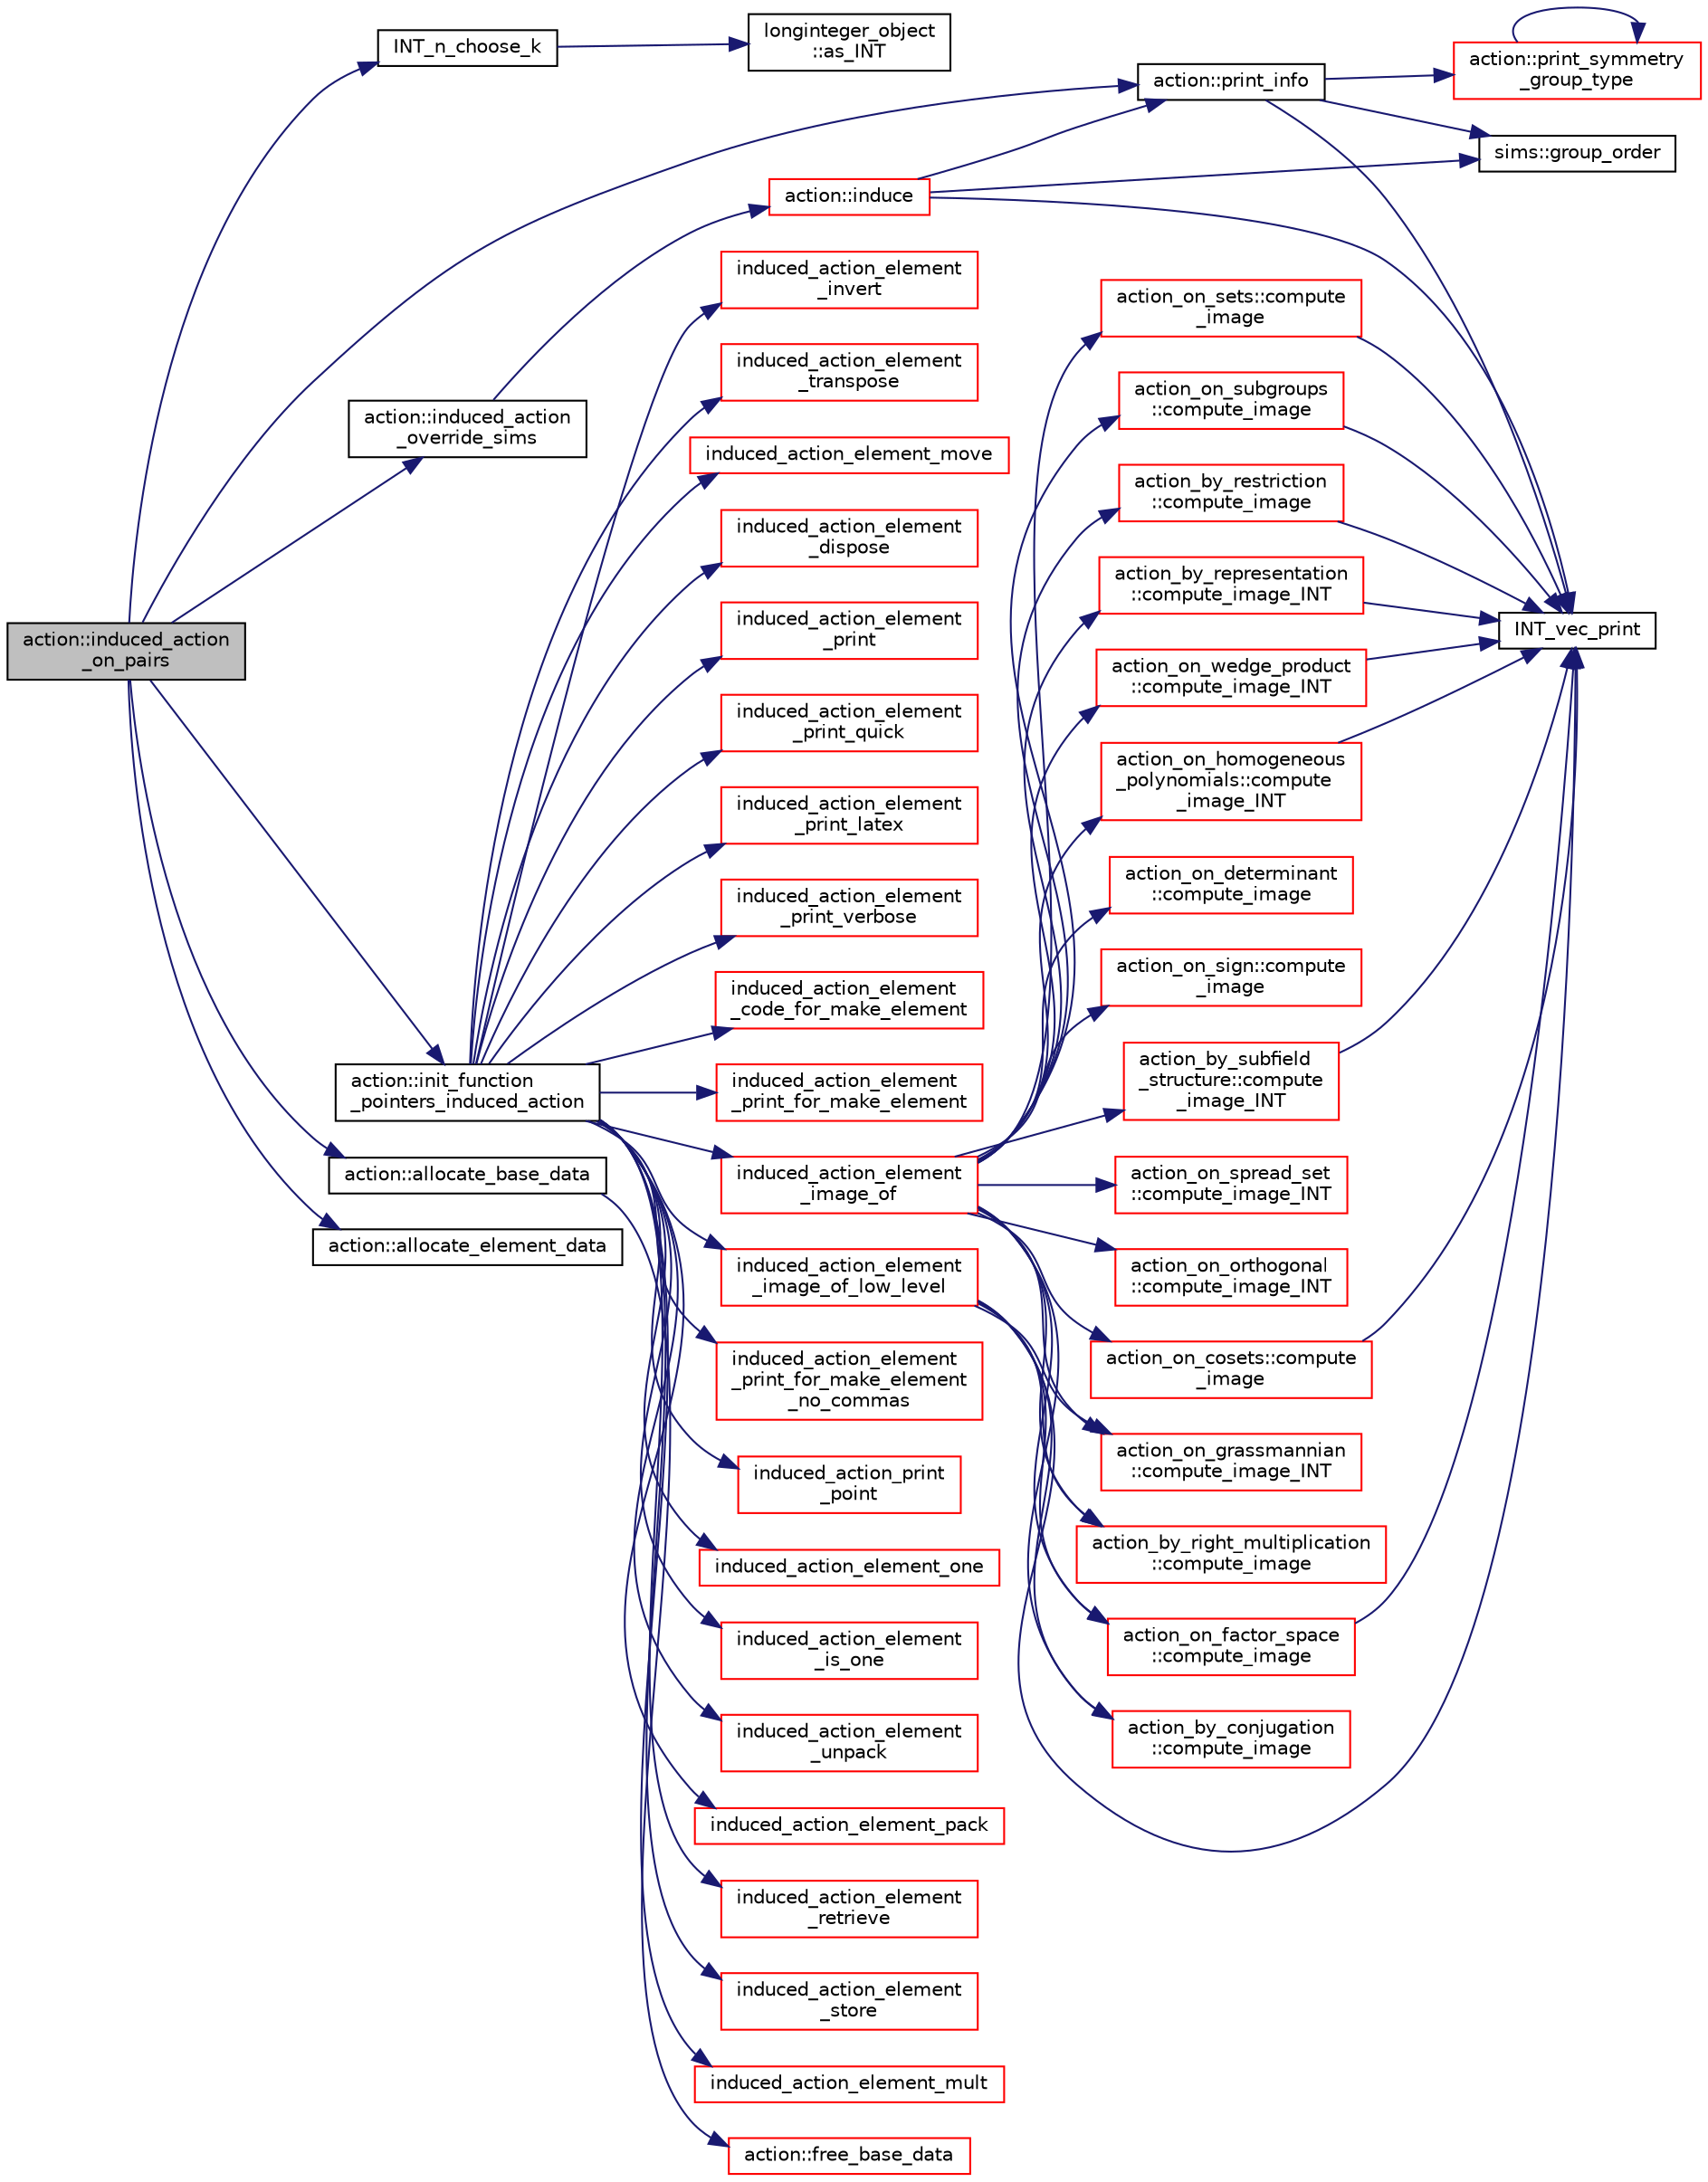 digraph "action::induced_action_on_pairs"
{
  edge [fontname="Helvetica",fontsize="10",labelfontname="Helvetica",labelfontsize="10"];
  node [fontname="Helvetica",fontsize="10",shape=record];
  rankdir="LR";
  Node22075 [label="action::induced_action\l_on_pairs",height=0.2,width=0.4,color="black", fillcolor="grey75", style="filled", fontcolor="black"];
  Node22075 -> Node22076 [color="midnightblue",fontsize="10",style="solid",fontname="Helvetica"];
  Node22076 [label="INT_n_choose_k",height=0.2,width=0.4,color="black", fillcolor="white", style="filled",URL="$d2/d7c/combinatorics_8_c.html#aa74adc702e59feadb839f44c0aaec8f6"];
  Node22076 -> Node22077 [color="midnightblue",fontsize="10",style="solid",fontname="Helvetica"];
  Node22077 [label="longinteger_object\l::as_INT",height=0.2,width=0.4,color="black", fillcolor="white", style="filled",URL="$dd/d7e/classlonginteger__object.html#afb992d4679a6741acc63c8bcba27971e"];
  Node22075 -> Node22078 [color="midnightblue",fontsize="10",style="solid",fontname="Helvetica"];
  Node22078 [label="action::init_function\l_pointers_induced_action",height=0.2,width=0.4,color="black", fillcolor="white", style="filled",URL="$d2/d86/classaction.html#a3b9287d084b24f7a3b9532a7589c58de"];
  Node22078 -> Node22079 [color="midnightblue",fontsize="10",style="solid",fontname="Helvetica"];
  Node22079 [label="induced_action_element\l_image_of",height=0.2,width=0.4,color="red", fillcolor="white", style="filled",URL="$dc/dd4/group__actions_8h.html#a821850d6c3988dd122de0489cd36f0f0"];
  Node22079 -> Node22080 [color="midnightblue",fontsize="10",style="solid",fontname="Helvetica"];
  Node22080 [label="action_by_right_multiplication\l::compute_image",height=0.2,width=0.4,color="red", fillcolor="white", style="filled",URL="$d5/daa/classaction__by__right__multiplication.html#a5407ada4c7d5a1775144fbaadbb8be8e"];
  Node22079 -> Node22106 [color="midnightblue",fontsize="10",style="solid",fontname="Helvetica"];
  Node22106 [label="action_by_restriction\l::compute_image",height=0.2,width=0.4,color="red", fillcolor="white", style="filled",URL="$d1/d7e/classaction__by__restriction.html#a2d669c0f0b3905fb5effc983c9fbb0cc"];
  Node22106 -> Node22083 [color="midnightblue",fontsize="10",style="solid",fontname="Helvetica"];
  Node22083 [label="INT_vec_print",height=0.2,width=0.4,color="black", fillcolor="white", style="filled",URL="$df/dbf/sajeeb_8_c.html#a79a5901af0b47dd0d694109543c027fe"];
  Node22079 -> Node22108 [color="midnightblue",fontsize="10",style="solid",fontname="Helvetica"];
  Node22108 [label="action_by_conjugation\l::compute_image",height=0.2,width=0.4,color="red", fillcolor="white", style="filled",URL="$d3/dda/classaction__by__conjugation.html#acd62853354e392089a10381a4f7c5ac6"];
  Node22079 -> Node22109 [color="midnightblue",fontsize="10",style="solid",fontname="Helvetica"];
  Node22109 [label="action_by_representation\l::compute_image_INT",height=0.2,width=0.4,color="red", fillcolor="white", style="filled",URL="$d1/d9d/classaction__by__representation.html#a8c6b43be13f3fa61c51d3c5f2a3411d4"];
  Node22109 -> Node22083 [color="midnightblue",fontsize="10",style="solid",fontname="Helvetica"];
  Node22079 -> Node22122 [color="midnightblue",fontsize="10",style="solid",fontname="Helvetica"];
  Node22122 [label="action_on_determinant\l::compute_image",height=0.2,width=0.4,color="red", fillcolor="white", style="filled",URL="$d4/d32/classaction__on__determinant.html#afc50562cf0aa95e81eb0062749dc3940"];
  Node22079 -> Node22139 [color="midnightblue",fontsize="10",style="solid",fontname="Helvetica"];
  Node22139 [label="action_on_sign::compute\l_image",height=0.2,width=0.4,color="red", fillcolor="white", style="filled",URL="$da/d06/classaction__on__sign.html#a50a03ddd12e5619d59aee3de0fb5930e"];
  Node22079 -> Node22140 [color="midnightblue",fontsize="10",style="solid",fontname="Helvetica"];
  Node22140 [label="action_on_grassmannian\l::compute_image_INT",height=0.2,width=0.4,color="red", fillcolor="white", style="filled",URL="$d9/ddf/classaction__on__grassmannian.html#a5379b51e0c1a96eaa1e087a8228604ca"];
  Node22079 -> Node22155 [color="midnightblue",fontsize="10",style="solid",fontname="Helvetica"];
  Node22155 [label="action_on_spread_set\l::compute_image_INT",height=0.2,width=0.4,color="red", fillcolor="white", style="filled",URL="$d2/d7a/classaction__on__spread__set.html#a424ae719c98b5d99978e60f8f2d65437"];
  Node22079 -> Node22185 [color="midnightblue",fontsize="10",style="solid",fontname="Helvetica"];
  Node22185 [label="action_on_orthogonal\l::compute_image_INT",height=0.2,width=0.4,color="red", fillcolor="white", style="filled",URL="$dc/d87/classaction__on__orthogonal.html#a53cee5a150163f7614151b9cd1fc06f3"];
  Node22079 -> Node22369 [color="midnightblue",fontsize="10",style="solid",fontname="Helvetica"];
  Node22369 [label="action_on_wedge_product\l::compute_image_INT",height=0.2,width=0.4,color="red", fillcolor="white", style="filled",URL="$d0/deb/classaction__on__wedge__product.html#a54b13528f0219a5c1a87386725cc9548"];
  Node22369 -> Node22083 [color="midnightblue",fontsize="10",style="solid",fontname="Helvetica"];
  Node22079 -> Node22373 [color="midnightblue",fontsize="10",style="solid",fontname="Helvetica"];
  Node22373 [label="action_on_homogeneous\l_polynomials::compute\l_image_INT",height=0.2,width=0.4,color="red", fillcolor="white", style="filled",URL="$d5/dd4/classaction__on__homogeneous__polynomials.html#a84c216eed330590e9ede771b560869ac"];
  Node22373 -> Node22083 [color="midnightblue",fontsize="10",style="solid",fontname="Helvetica"];
  Node22079 -> Node22414 [color="midnightblue",fontsize="10",style="solid",fontname="Helvetica"];
  Node22414 [label="action_by_subfield\l_structure::compute\l_image_INT",height=0.2,width=0.4,color="red", fillcolor="white", style="filled",URL="$dd/d67/classaction__by__subfield__structure.html#a63b664e5bd11f8ab01329da6916ee1e9"];
  Node22414 -> Node22083 [color="midnightblue",fontsize="10",style="solid",fontname="Helvetica"];
  Node22079 -> Node22416 [color="midnightblue",fontsize="10",style="solid",fontname="Helvetica"];
  Node22416 [label="action_on_cosets::compute\l_image",height=0.2,width=0.4,color="red", fillcolor="white", style="filled",URL="$d3/d72/classaction__on__cosets.html#a6c64ec61d7a0443041ca04ec17791dbd"];
  Node22416 -> Node22083 [color="midnightblue",fontsize="10",style="solid",fontname="Helvetica"];
  Node22079 -> Node22419 [color="midnightblue",fontsize="10",style="solid",fontname="Helvetica"];
  Node22419 [label="action_on_factor_space\l::compute_image",height=0.2,width=0.4,color="red", fillcolor="white", style="filled",URL="$d5/d25/classaction__on__factor__space.html#a217d66e7c82945006dbe143ad9c681b2"];
  Node22419 -> Node22083 [color="midnightblue",fontsize="10",style="solid",fontname="Helvetica"];
  Node22079 -> Node22425 [color="midnightblue",fontsize="10",style="solid",fontname="Helvetica"];
  Node22425 [label="action_on_sets::compute\l_image",height=0.2,width=0.4,color="red", fillcolor="white", style="filled",URL="$da/d37/classaction__on__sets.html#a4e97b6c049755220ec5a2ef12397da01"];
  Node22425 -> Node22083 [color="midnightblue",fontsize="10",style="solid",fontname="Helvetica"];
  Node22079 -> Node22430 [color="midnightblue",fontsize="10",style="solid",fontname="Helvetica"];
  Node22430 [label="action_on_subgroups\l::compute_image",height=0.2,width=0.4,color="red", fillcolor="white", style="filled",URL="$d6/da4/classaction__on__subgroups.html#a8d225ed63ea7287aecc5171cb2a49092"];
  Node22430 -> Node22083 [color="midnightblue",fontsize="10",style="solid",fontname="Helvetica"];
  Node22078 -> Node22484 [color="midnightblue",fontsize="10",style="solid",fontname="Helvetica"];
  Node22484 [label="induced_action_element\l_image_of_low_level",height=0.2,width=0.4,color="red", fillcolor="white", style="filled",URL="$dc/dd4/group__actions_8h.html#aa4bc5f68829829d9a41223c260c658c5"];
  Node22484 -> Node22083 [color="midnightblue",fontsize="10",style="solid",fontname="Helvetica"];
  Node22484 -> Node22080 [color="midnightblue",fontsize="10",style="solid",fontname="Helvetica"];
  Node22484 -> Node22108 [color="midnightblue",fontsize="10",style="solid",fontname="Helvetica"];
  Node22484 -> Node22140 [color="midnightblue",fontsize="10",style="solid",fontname="Helvetica"];
  Node22484 -> Node22419 [color="midnightblue",fontsize="10",style="solid",fontname="Helvetica"];
  Node22078 -> Node22486 [color="midnightblue",fontsize="10",style="solid",fontname="Helvetica"];
  Node22486 [label="induced_action_element_one",height=0.2,width=0.4,color="red", fillcolor="white", style="filled",URL="$dc/dd4/group__actions_8h.html#a11ad8abff8304e30e16403a1975a8aab"];
  Node22078 -> Node22488 [color="midnightblue",fontsize="10",style="solid",fontname="Helvetica"];
  Node22488 [label="induced_action_element\l_is_one",height=0.2,width=0.4,color="red", fillcolor="white", style="filled",URL="$dc/dd4/group__actions_8h.html#aadb6a2b56e25c82dd455de09bb4bda82"];
  Node22078 -> Node22492 [color="midnightblue",fontsize="10",style="solid",fontname="Helvetica"];
  Node22492 [label="induced_action_element\l_unpack",height=0.2,width=0.4,color="red", fillcolor="white", style="filled",URL="$dc/dd4/group__actions_8h.html#a99c6ddc3d11eeccddf87ca23badd1890"];
  Node22078 -> Node22495 [color="midnightblue",fontsize="10",style="solid",fontname="Helvetica"];
  Node22495 [label="induced_action_element_pack",height=0.2,width=0.4,color="red", fillcolor="white", style="filled",URL="$dc/dd4/group__actions_8h.html#aa80cbe650affcff950137367a431715f"];
  Node22078 -> Node22498 [color="midnightblue",fontsize="10",style="solid",fontname="Helvetica"];
  Node22498 [label="induced_action_element\l_retrieve",height=0.2,width=0.4,color="red", fillcolor="white", style="filled",URL="$dc/dd4/group__actions_8h.html#a9e51f4ab67af75d0a12a3eb7f211a5b4"];
  Node22078 -> Node22504 [color="midnightblue",fontsize="10",style="solid",fontname="Helvetica"];
  Node22504 [label="induced_action_element\l_store",height=0.2,width=0.4,color="red", fillcolor="white", style="filled",URL="$dc/dd4/group__actions_8h.html#a23d42fb239ba7e886b1fb9fc96f1a3be"];
  Node22078 -> Node22511 [color="midnightblue",fontsize="10",style="solid",fontname="Helvetica"];
  Node22511 [label="induced_action_element_mult",height=0.2,width=0.4,color="red", fillcolor="white", style="filled",URL="$dc/dd4/group__actions_8h.html#a7b00701d128922145960b4c15307113c"];
  Node22078 -> Node22513 [color="midnightblue",fontsize="10",style="solid",fontname="Helvetica"];
  Node22513 [label="induced_action_element\l_invert",height=0.2,width=0.4,color="red", fillcolor="white", style="filled",URL="$dc/dd4/group__actions_8h.html#a9b7e3c76b30897cb2b62a974e063ce12"];
  Node22078 -> Node22515 [color="midnightblue",fontsize="10",style="solid",fontname="Helvetica"];
  Node22515 [label="induced_action_element\l_transpose",height=0.2,width=0.4,color="red", fillcolor="white", style="filled",URL="$dc/dd4/group__actions_8h.html#ad1379970ade84fe3a44f26f5ec500db4"];
  Node22078 -> Node22518 [color="midnightblue",fontsize="10",style="solid",fontname="Helvetica"];
  Node22518 [label="induced_action_element_move",height=0.2,width=0.4,color="red", fillcolor="white", style="filled",URL="$dc/dd4/group__actions_8h.html#a7b319593ee737d9c1ab5bc6223377541"];
  Node22078 -> Node22520 [color="midnightblue",fontsize="10",style="solid",fontname="Helvetica"];
  Node22520 [label="induced_action_element\l_dispose",height=0.2,width=0.4,color="red", fillcolor="white", style="filled",URL="$dc/dd4/group__actions_8h.html#a5bf4e1daf5b0e799af9e065ab8046f99"];
  Node22078 -> Node22522 [color="midnightblue",fontsize="10",style="solid",fontname="Helvetica"];
  Node22522 [label="induced_action_element\l_print",height=0.2,width=0.4,color="red", fillcolor="white", style="filled",URL="$dc/dd4/group__actions_8h.html#a670952bd230bf34b82f276deab684d23"];
  Node22078 -> Node22526 [color="midnightblue",fontsize="10",style="solid",fontname="Helvetica"];
  Node22526 [label="induced_action_element\l_print_quick",height=0.2,width=0.4,color="red", fillcolor="white", style="filled",URL="$dc/dd4/group__actions_8h.html#a91760d711eca781aa4dbee22a5fc0168"];
  Node22078 -> Node22527 [color="midnightblue",fontsize="10",style="solid",fontname="Helvetica"];
  Node22527 [label="induced_action_element\l_print_latex",height=0.2,width=0.4,color="red", fillcolor="white", style="filled",URL="$dc/dd4/group__actions_8h.html#a962508fbbbac127426c42fe5d0f147ab"];
  Node22078 -> Node22530 [color="midnightblue",fontsize="10",style="solid",fontname="Helvetica"];
  Node22530 [label="induced_action_element\l_print_verbose",height=0.2,width=0.4,color="red", fillcolor="white", style="filled",URL="$dc/dd4/group__actions_8h.html#a647a452eeefdaed4834375175fec37fc"];
  Node22078 -> Node22532 [color="midnightblue",fontsize="10",style="solid",fontname="Helvetica"];
  Node22532 [label="induced_action_element\l_code_for_make_element",height=0.2,width=0.4,color="red", fillcolor="white", style="filled",URL="$dc/dd4/group__actions_8h.html#af1c12dd980d376e72daaf9a383cebfdc"];
  Node22078 -> Node22534 [color="midnightblue",fontsize="10",style="solid",fontname="Helvetica"];
  Node22534 [label="induced_action_element\l_print_for_make_element",height=0.2,width=0.4,color="red", fillcolor="white", style="filled",URL="$dc/dd4/group__actions_8h.html#ad7e7ef951b164a7084837401e3dbc400"];
  Node22078 -> Node22536 [color="midnightblue",fontsize="10",style="solid",fontname="Helvetica"];
  Node22536 [label="induced_action_element\l_print_for_make_element\l_no_commas",height=0.2,width=0.4,color="red", fillcolor="white", style="filled",URL="$dc/dd4/group__actions_8h.html#ae151544128a85b12466172340404b955"];
  Node22078 -> Node22538 [color="midnightblue",fontsize="10",style="solid",fontname="Helvetica"];
  Node22538 [label="induced_action_print\l_point",height=0.2,width=0.4,color="red", fillcolor="white", style="filled",URL="$dc/dd4/group__actions_8h.html#af15373c64f9e8d33dd3c448d98cc2382"];
  Node22075 -> Node22540 [color="midnightblue",fontsize="10",style="solid",fontname="Helvetica"];
  Node22540 [label="action::allocate_base_data",height=0.2,width=0.4,color="black", fillcolor="white", style="filled",URL="$d2/d86/classaction.html#a345fa8dfbb60c8a100ab4dd80a966b1b"];
  Node22540 -> Node22541 [color="midnightblue",fontsize="10",style="solid",fontname="Helvetica"];
  Node22541 [label="action::free_base_data",height=0.2,width=0.4,color="red", fillcolor="white", style="filled",URL="$d2/d86/classaction.html#a27aa9e5940cc8e08da6727927d0798a8"];
  Node22075 -> Node22543 [color="midnightblue",fontsize="10",style="solid",fontname="Helvetica"];
  Node22543 [label="action::allocate_element_data",height=0.2,width=0.4,color="black", fillcolor="white", style="filled",URL="$d2/d86/classaction.html#adc5f98db8315bfd17fcd2fbb437d8f60"];
  Node22075 -> Node22544 [color="midnightblue",fontsize="10",style="solid",fontname="Helvetica"];
  Node22544 [label="action::induced_action\l_override_sims",height=0.2,width=0.4,color="black", fillcolor="white", style="filled",URL="$d2/d86/classaction.html#ac8cc7d4543f6ef75a04777bd82ca244b"];
  Node22544 -> Node22545 [color="midnightblue",fontsize="10",style="solid",fontname="Helvetica"];
  Node22545 [label="action::induce",height=0.2,width=0.4,color="red", fillcolor="white", style="filled",URL="$d2/d86/classaction.html#a32012836490e544a15fb4596b90cb07b"];
  Node22545 -> Node22546 [color="midnightblue",fontsize="10",style="solid",fontname="Helvetica"];
  Node22546 [label="action::print_info",height=0.2,width=0.4,color="black", fillcolor="white", style="filled",URL="$d2/d86/classaction.html#a6f89e493e5c5a32e5c3b8963d438ce86"];
  Node22546 -> Node22183 [color="midnightblue",fontsize="10",style="solid",fontname="Helvetica"];
  Node22183 [label="action::print_symmetry\l_group_type",height=0.2,width=0.4,color="red", fillcolor="white", style="filled",URL="$d2/d86/classaction.html#aed811766c7e64fe2c853df8b0b67aa6e"];
  Node22183 -> Node22183 [color="midnightblue",fontsize="10",style="solid",fontname="Helvetica"];
  Node22546 -> Node22083 [color="midnightblue",fontsize="10",style="solid",fontname="Helvetica"];
  Node22546 -> Node22547 [color="midnightblue",fontsize="10",style="solid",fontname="Helvetica"];
  Node22547 [label="sims::group_order",height=0.2,width=0.4,color="black", fillcolor="white", style="filled",URL="$d9/df3/classsims.html#aa442445175656570fa35febbe790efad"];
  Node22545 -> Node22547 [color="midnightblue",fontsize="10",style="solid",fontname="Helvetica"];
  Node22545 -> Node22083 [color="midnightblue",fontsize="10",style="solid",fontname="Helvetica"];
  Node22075 -> Node22546 [color="midnightblue",fontsize="10",style="solid",fontname="Helvetica"];
}
